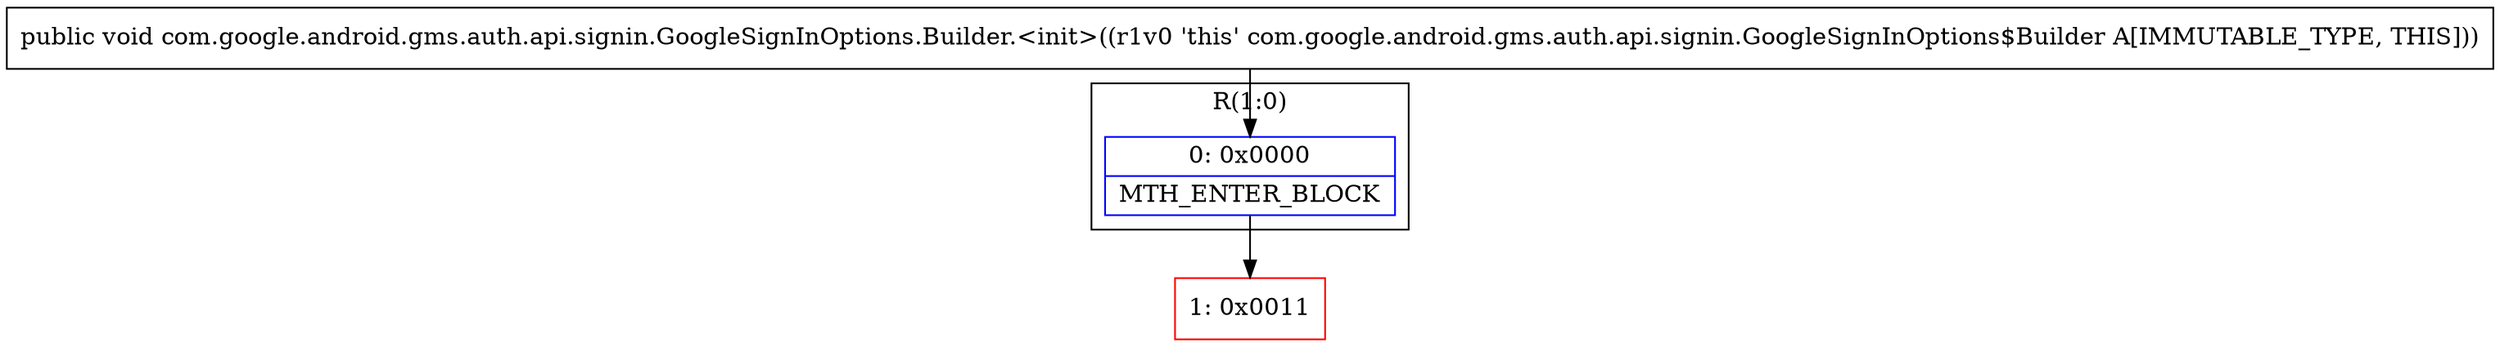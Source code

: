 digraph "CFG forcom.google.android.gms.auth.api.signin.GoogleSignInOptions.Builder.\<init\>()V" {
subgraph cluster_Region_693096794 {
label = "R(1:0)";
node [shape=record,color=blue];
Node_0 [shape=record,label="{0\:\ 0x0000|MTH_ENTER_BLOCK\l}"];
}
Node_1 [shape=record,color=red,label="{1\:\ 0x0011}"];
MethodNode[shape=record,label="{public void com.google.android.gms.auth.api.signin.GoogleSignInOptions.Builder.\<init\>((r1v0 'this' com.google.android.gms.auth.api.signin.GoogleSignInOptions$Builder A[IMMUTABLE_TYPE, THIS])) }"];
MethodNode -> Node_0;
Node_0 -> Node_1;
}


